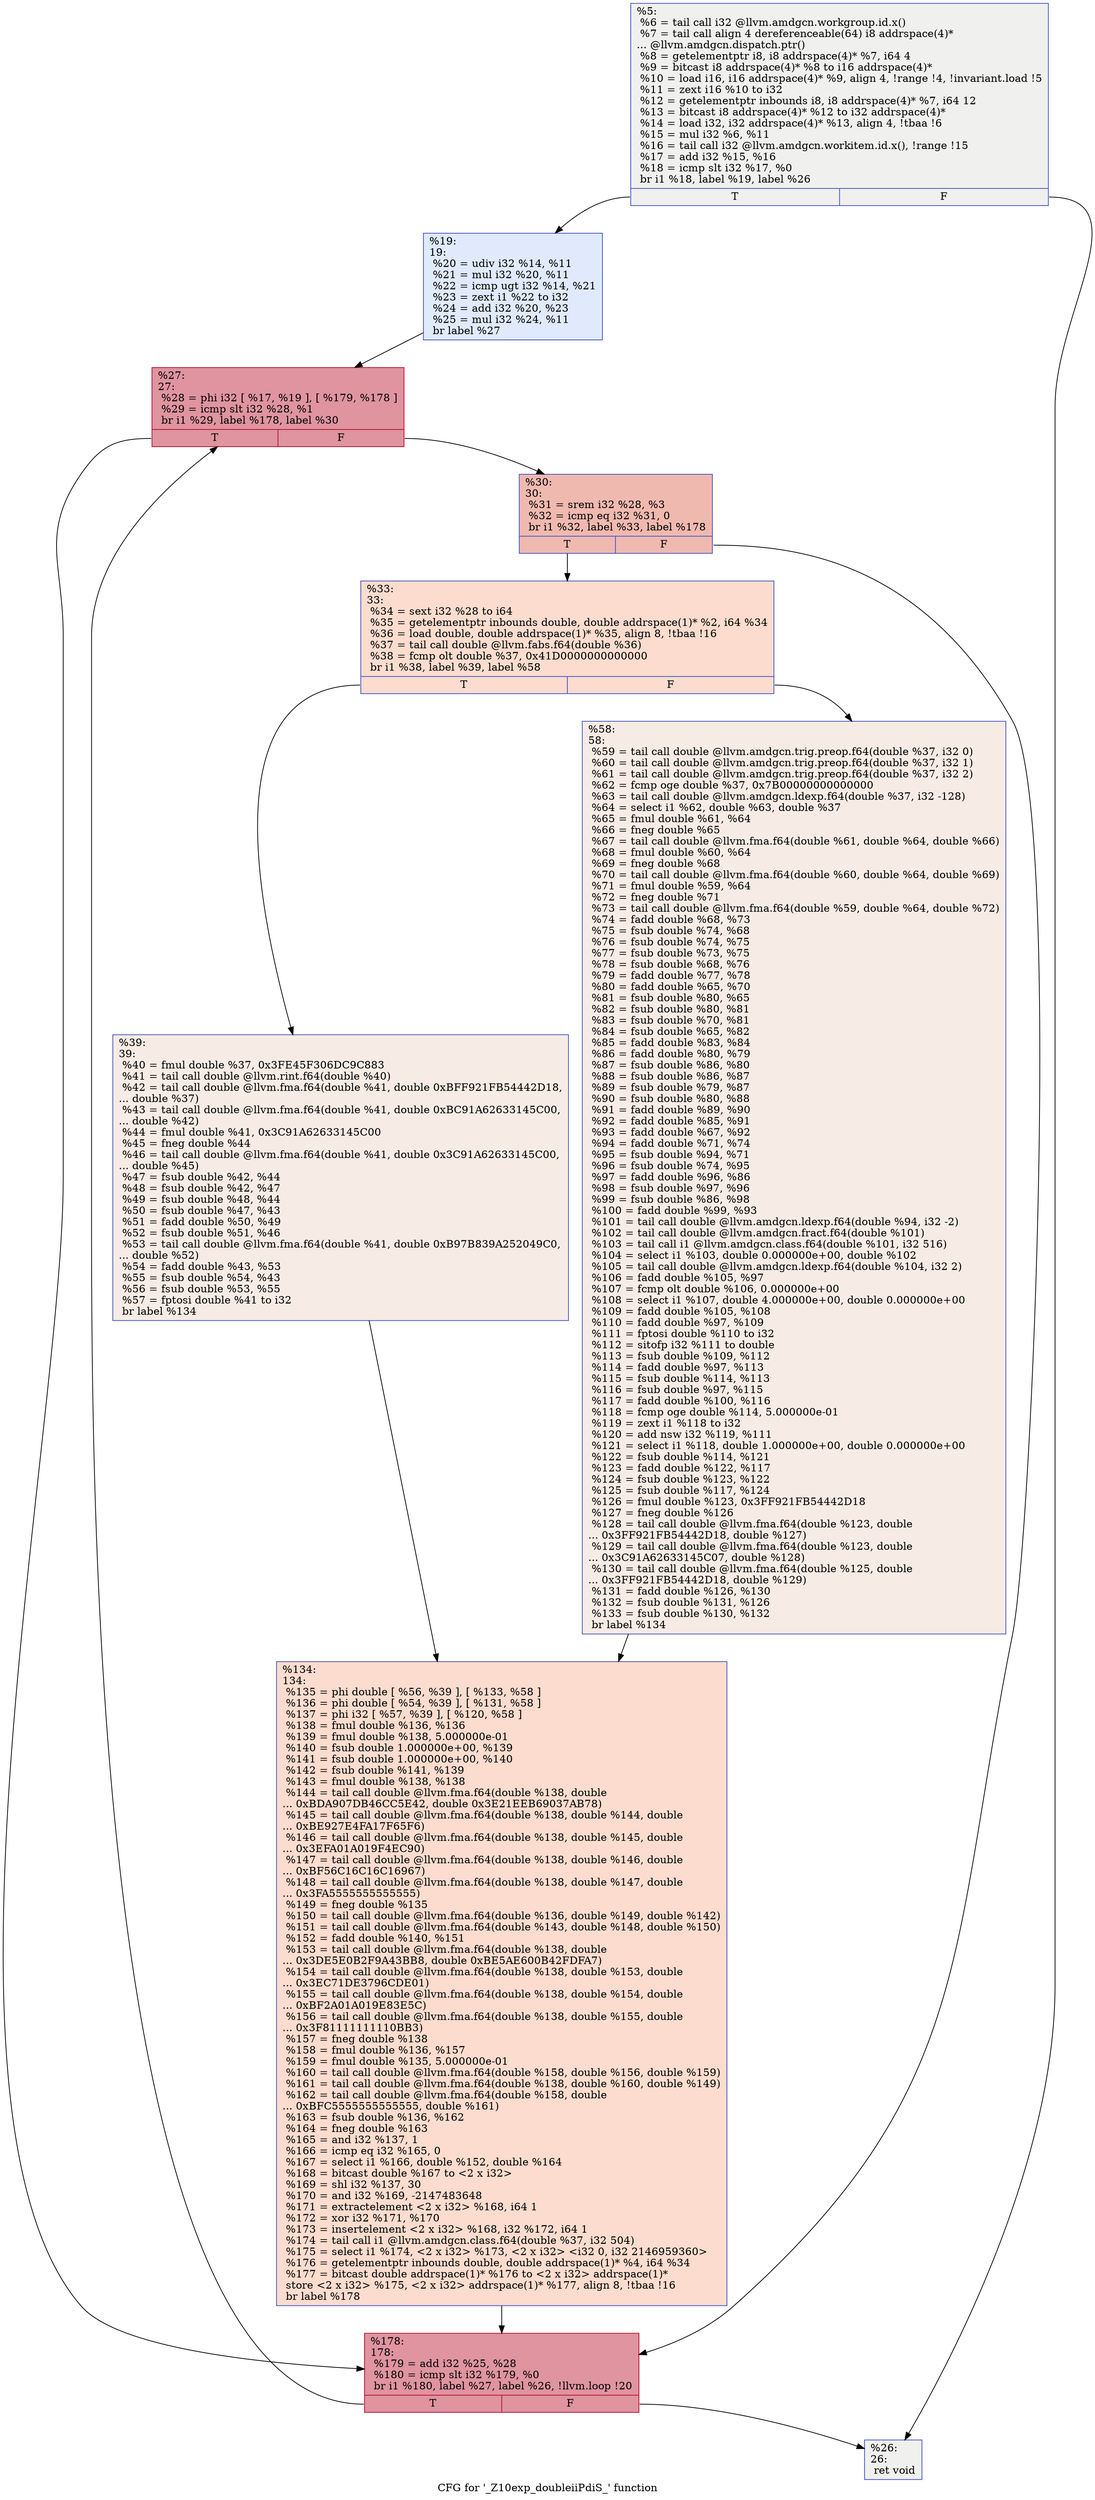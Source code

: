 digraph "CFG for '_Z10exp_doubleiiPdiS_' function" {
	label="CFG for '_Z10exp_doubleiiPdiS_' function";

	Node0x6084470 [shape=record,color="#3d50c3ff", style=filled, fillcolor="#dedcdb70",label="{%5:\l  %6 = tail call i32 @llvm.amdgcn.workgroup.id.x()\l  %7 = tail call align 4 dereferenceable(64) i8 addrspace(4)*\l... @llvm.amdgcn.dispatch.ptr()\l  %8 = getelementptr i8, i8 addrspace(4)* %7, i64 4\l  %9 = bitcast i8 addrspace(4)* %8 to i16 addrspace(4)*\l  %10 = load i16, i16 addrspace(4)* %9, align 4, !range !4, !invariant.load !5\l  %11 = zext i16 %10 to i32\l  %12 = getelementptr inbounds i8, i8 addrspace(4)* %7, i64 12\l  %13 = bitcast i8 addrspace(4)* %12 to i32 addrspace(4)*\l  %14 = load i32, i32 addrspace(4)* %13, align 4, !tbaa !6\l  %15 = mul i32 %6, %11\l  %16 = tail call i32 @llvm.amdgcn.workitem.id.x(), !range !15\l  %17 = add i32 %15, %16\l  %18 = icmp slt i32 %17, %0\l  br i1 %18, label %19, label %26\l|{<s0>T|<s1>F}}"];
	Node0x6084470:s0 -> Node0x60866a0;
	Node0x6084470:s1 -> Node0x6086730;
	Node0x60866a0 [shape=record,color="#3d50c3ff", style=filled, fillcolor="#b9d0f970",label="{%19:\l19:                                               \l  %20 = udiv i32 %14, %11\l  %21 = mul i32 %20, %11\l  %22 = icmp ugt i32 %14, %21\l  %23 = zext i1 %22 to i32\l  %24 = add i32 %20, %23\l  %25 = mul i32 %24, %11\l  br label %27\l}"];
	Node0x60866a0 -> Node0x6086bb0;
	Node0x6086730 [shape=record,color="#3d50c3ff", style=filled, fillcolor="#dedcdb70",label="{%26:\l26:                                               \l  ret void\l}"];
	Node0x6086bb0 [shape=record,color="#b70d28ff", style=filled, fillcolor="#b70d2870",label="{%27:\l27:                                               \l  %28 = phi i32 [ %17, %19 ], [ %179, %178 ]\l  %29 = icmp slt i32 %28, %1\l  br i1 %29, label %178, label %30\l|{<s0>T|<s1>F}}"];
	Node0x6086bb0:s0 -> Node0x6086cc0;
	Node0x6086bb0:s1 -> Node0x6086e50;
	Node0x6086e50 [shape=record,color="#3d50c3ff", style=filled, fillcolor="#de614d70",label="{%30:\l30:                                               \l  %31 = srem i32 %28, %3\l  %32 = icmp eq i32 %31, 0\l  br i1 %32, label %33, label %178\l|{<s0>T|<s1>F}}"];
	Node0x6086e50:s0 -> Node0x6086500;
	Node0x6086e50:s1 -> Node0x6086cc0;
	Node0x6086500 [shape=record,color="#3d50c3ff", style=filled, fillcolor="#f7af9170",label="{%33:\l33:                                               \l  %34 = sext i32 %28 to i64\l  %35 = getelementptr inbounds double, double addrspace(1)* %2, i64 %34\l  %36 = load double, double addrspace(1)* %35, align 8, !tbaa !16\l  %37 = tail call double @llvm.fabs.f64(double %36)\l  %38 = fcmp olt double %37, 0x41D0000000000000\l  br i1 %38, label %39, label %58\l|{<s0>T|<s1>F}}"];
	Node0x6086500:s0 -> Node0x6088240;
	Node0x6086500:s1 -> Node0x60882d0;
	Node0x6088240 [shape=record,color="#3d50c3ff", style=filled, fillcolor="#ecd3c570",label="{%39:\l39:                                               \l  %40 = fmul double %37, 0x3FE45F306DC9C883\l  %41 = tail call double @llvm.rint.f64(double %40)\l  %42 = tail call double @llvm.fma.f64(double %41, double 0xBFF921FB54442D18,\l... double %37)\l  %43 = tail call double @llvm.fma.f64(double %41, double 0xBC91A62633145C00,\l... double %42)\l  %44 = fmul double %41, 0x3C91A62633145C00\l  %45 = fneg double %44\l  %46 = tail call double @llvm.fma.f64(double %41, double 0x3C91A62633145C00,\l... double %45)\l  %47 = fsub double %42, %44\l  %48 = fsub double %42, %47\l  %49 = fsub double %48, %44\l  %50 = fsub double %47, %43\l  %51 = fadd double %50, %49\l  %52 = fsub double %51, %46\l  %53 = tail call double @llvm.fma.f64(double %41, double 0xB97B839A252049C0,\l... double %52)\l  %54 = fadd double %43, %53\l  %55 = fsub double %54, %43\l  %56 = fsub double %53, %55\l  %57 = fptosi double %41 to i32\l  br label %134\l}"];
	Node0x6088240 -> Node0x6089490;
	Node0x60882d0 [shape=record,color="#3d50c3ff", style=filled, fillcolor="#ecd3c570",label="{%58:\l58:                                               \l  %59 = tail call double @llvm.amdgcn.trig.preop.f64(double %37, i32 0)\l  %60 = tail call double @llvm.amdgcn.trig.preop.f64(double %37, i32 1)\l  %61 = tail call double @llvm.amdgcn.trig.preop.f64(double %37, i32 2)\l  %62 = fcmp oge double %37, 0x7B00000000000000\l  %63 = tail call double @llvm.amdgcn.ldexp.f64(double %37, i32 -128)\l  %64 = select i1 %62, double %63, double %37\l  %65 = fmul double %61, %64\l  %66 = fneg double %65\l  %67 = tail call double @llvm.fma.f64(double %61, double %64, double %66)\l  %68 = fmul double %60, %64\l  %69 = fneg double %68\l  %70 = tail call double @llvm.fma.f64(double %60, double %64, double %69)\l  %71 = fmul double %59, %64\l  %72 = fneg double %71\l  %73 = tail call double @llvm.fma.f64(double %59, double %64, double %72)\l  %74 = fadd double %68, %73\l  %75 = fsub double %74, %68\l  %76 = fsub double %74, %75\l  %77 = fsub double %73, %75\l  %78 = fsub double %68, %76\l  %79 = fadd double %77, %78\l  %80 = fadd double %65, %70\l  %81 = fsub double %80, %65\l  %82 = fsub double %80, %81\l  %83 = fsub double %70, %81\l  %84 = fsub double %65, %82\l  %85 = fadd double %83, %84\l  %86 = fadd double %80, %79\l  %87 = fsub double %86, %80\l  %88 = fsub double %86, %87\l  %89 = fsub double %79, %87\l  %90 = fsub double %80, %88\l  %91 = fadd double %89, %90\l  %92 = fadd double %85, %91\l  %93 = fadd double %67, %92\l  %94 = fadd double %71, %74\l  %95 = fsub double %94, %71\l  %96 = fsub double %74, %95\l  %97 = fadd double %96, %86\l  %98 = fsub double %97, %96\l  %99 = fsub double %86, %98\l  %100 = fadd double %99, %93\l  %101 = tail call double @llvm.amdgcn.ldexp.f64(double %94, i32 -2)\l  %102 = tail call double @llvm.amdgcn.fract.f64(double %101)\l  %103 = tail call i1 @llvm.amdgcn.class.f64(double %101, i32 516)\l  %104 = select i1 %103, double 0.000000e+00, double %102\l  %105 = tail call double @llvm.amdgcn.ldexp.f64(double %104, i32 2)\l  %106 = fadd double %105, %97\l  %107 = fcmp olt double %106, 0.000000e+00\l  %108 = select i1 %107, double 4.000000e+00, double 0.000000e+00\l  %109 = fadd double %105, %108\l  %110 = fadd double %97, %109\l  %111 = fptosi double %110 to i32\l  %112 = sitofp i32 %111 to double\l  %113 = fsub double %109, %112\l  %114 = fadd double %97, %113\l  %115 = fsub double %114, %113\l  %116 = fsub double %97, %115\l  %117 = fadd double %100, %116\l  %118 = fcmp oge double %114, 5.000000e-01\l  %119 = zext i1 %118 to i32\l  %120 = add nsw i32 %119, %111\l  %121 = select i1 %118, double 1.000000e+00, double 0.000000e+00\l  %122 = fsub double %114, %121\l  %123 = fadd double %122, %117\l  %124 = fsub double %123, %122\l  %125 = fsub double %117, %124\l  %126 = fmul double %123, 0x3FF921FB54442D18\l  %127 = fneg double %126\l  %128 = tail call double @llvm.fma.f64(double %123, double\l... 0x3FF921FB54442D18, double %127)\l  %129 = tail call double @llvm.fma.f64(double %123, double\l... 0x3C91A62633145C07, double %128)\l  %130 = tail call double @llvm.fma.f64(double %125, double\l... 0x3FF921FB54442D18, double %129)\l  %131 = fadd double %126, %130\l  %132 = fsub double %131, %126\l  %133 = fsub double %130, %132\l  br label %134\l}"];
	Node0x60882d0 -> Node0x6089490;
	Node0x6089490 [shape=record,color="#3d50c3ff", style=filled, fillcolor="#f7af9170",label="{%134:\l134:                                              \l  %135 = phi double [ %56, %39 ], [ %133, %58 ]\l  %136 = phi double [ %54, %39 ], [ %131, %58 ]\l  %137 = phi i32 [ %57, %39 ], [ %120, %58 ]\l  %138 = fmul double %136, %136\l  %139 = fmul double %138, 5.000000e-01\l  %140 = fsub double 1.000000e+00, %139\l  %141 = fsub double 1.000000e+00, %140\l  %142 = fsub double %141, %139\l  %143 = fmul double %138, %138\l  %144 = tail call double @llvm.fma.f64(double %138, double\l... 0xBDA907DB46CC5E42, double 0x3E21EEB69037AB78)\l  %145 = tail call double @llvm.fma.f64(double %138, double %144, double\l... 0xBE927E4FA17F65F6)\l  %146 = tail call double @llvm.fma.f64(double %138, double %145, double\l... 0x3EFA01A019F4EC90)\l  %147 = tail call double @llvm.fma.f64(double %138, double %146, double\l... 0xBF56C16C16C16967)\l  %148 = tail call double @llvm.fma.f64(double %138, double %147, double\l... 0x3FA5555555555555)\l  %149 = fneg double %135\l  %150 = tail call double @llvm.fma.f64(double %136, double %149, double %142)\l  %151 = tail call double @llvm.fma.f64(double %143, double %148, double %150)\l  %152 = fadd double %140, %151\l  %153 = tail call double @llvm.fma.f64(double %138, double\l... 0x3DE5E0B2F9A43BB8, double 0xBE5AE600B42FDFA7)\l  %154 = tail call double @llvm.fma.f64(double %138, double %153, double\l... 0x3EC71DE3796CDE01)\l  %155 = tail call double @llvm.fma.f64(double %138, double %154, double\l... 0xBF2A01A019E83E5C)\l  %156 = tail call double @llvm.fma.f64(double %138, double %155, double\l... 0x3F81111111110BB3)\l  %157 = fneg double %138\l  %158 = fmul double %136, %157\l  %159 = fmul double %135, 5.000000e-01\l  %160 = tail call double @llvm.fma.f64(double %158, double %156, double %159)\l  %161 = tail call double @llvm.fma.f64(double %138, double %160, double %149)\l  %162 = tail call double @llvm.fma.f64(double %158, double\l... 0xBFC5555555555555, double %161)\l  %163 = fsub double %136, %162\l  %164 = fneg double %163\l  %165 = and i32 %137, 1\l  %166 = icmp eq i32 %165, 0\l  %167 = select i1 %166, double %152, double %164\l  %168 = bitcast double %167 to \<2 x i32\>\l  %169 = shl i32 %137, 30\l  %170 = and i32 %169, -2147483648\l  %171 = extractelement \<2 x i32\> %168, i64 1\l  %172 = xor i32 %171, %170\l  %173 = insertelement \<2 x i32\> %168, i32 %172, i64 1\l  %174 = tail call i1 @llvm.amdgcn.class.f64(double %37, i32 504)\l  %175 = select i1 %174, \<2 x i32\> %173, \<2 x i32\> \<i32 0, i32 2146959360\>\l  %176 = getelementptr inbounds double, double addrspace(1)* %4, i64 %34\l  %177 = bitcast double addrspace(1)* %176 to \<2 x i32\> addrspace(1)*\l  store \<2 x i32\> %175, \<2 x i32\> addrspace(1)* %177, align 8, !tbaa !16\l  br label %178\l}"];
	Node0x6089490 -> Node0x6086cc0;
	Node0x6086cc0 [shape=record,color="#b70d28ff", style=filled, fillcolor="#b70d2870",label="{%178:\l178:                                              \l  %179 = add i32 %25, %28\l  %180 = icmp slt i32 %179, %0\l  br i1 %180, label %27, label %26, !llvm.loop !20\l|{<s0>T|<s1>F}}"];
	Node0x6086cc0:s0 -> Node0x6086bb0;
	Node0x6086cc0:s1 -> Node0x6086730;
}
